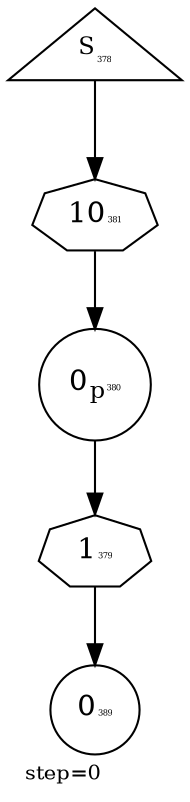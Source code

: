 digraph {
  graph  [labelloc=bottom,labeljust=left,fontsize="10",label="step=0"];
  "378" [shape=triangle,peripheries="1",label=<<SUP>S</SUP><FONT POINT-SIZE='4'>378</FONT>>,labelfontcolor=black,color=black];
  "380" [shape=circle,peripheries="1",label=<0<SUB>p</SUB><FONT POINT-SIZE='4'>380</FONT>>,labelfontcolor=black,color=black];
  "389" [shape=circle,peripheries="1",label=<0<FONT POINT-SIZE='4'>389</FONT>>,labelfontcolor=black,color=black];
  "379" [label=<1<FONT POINT-SIZE='4'>379</FONT>>,peripheries="1",color=black,shape=septagon];
  "380" -> "379" [color=black];
  "379" -> "389" [color=black];
  "381" [label=<10<FONT POINT-SIZE='4'>381</FONT>>,peripheries="1",color=black,shape=septagon];
  "378" -> "381" [color=black];
  "381" -> "380" [color=black];
}